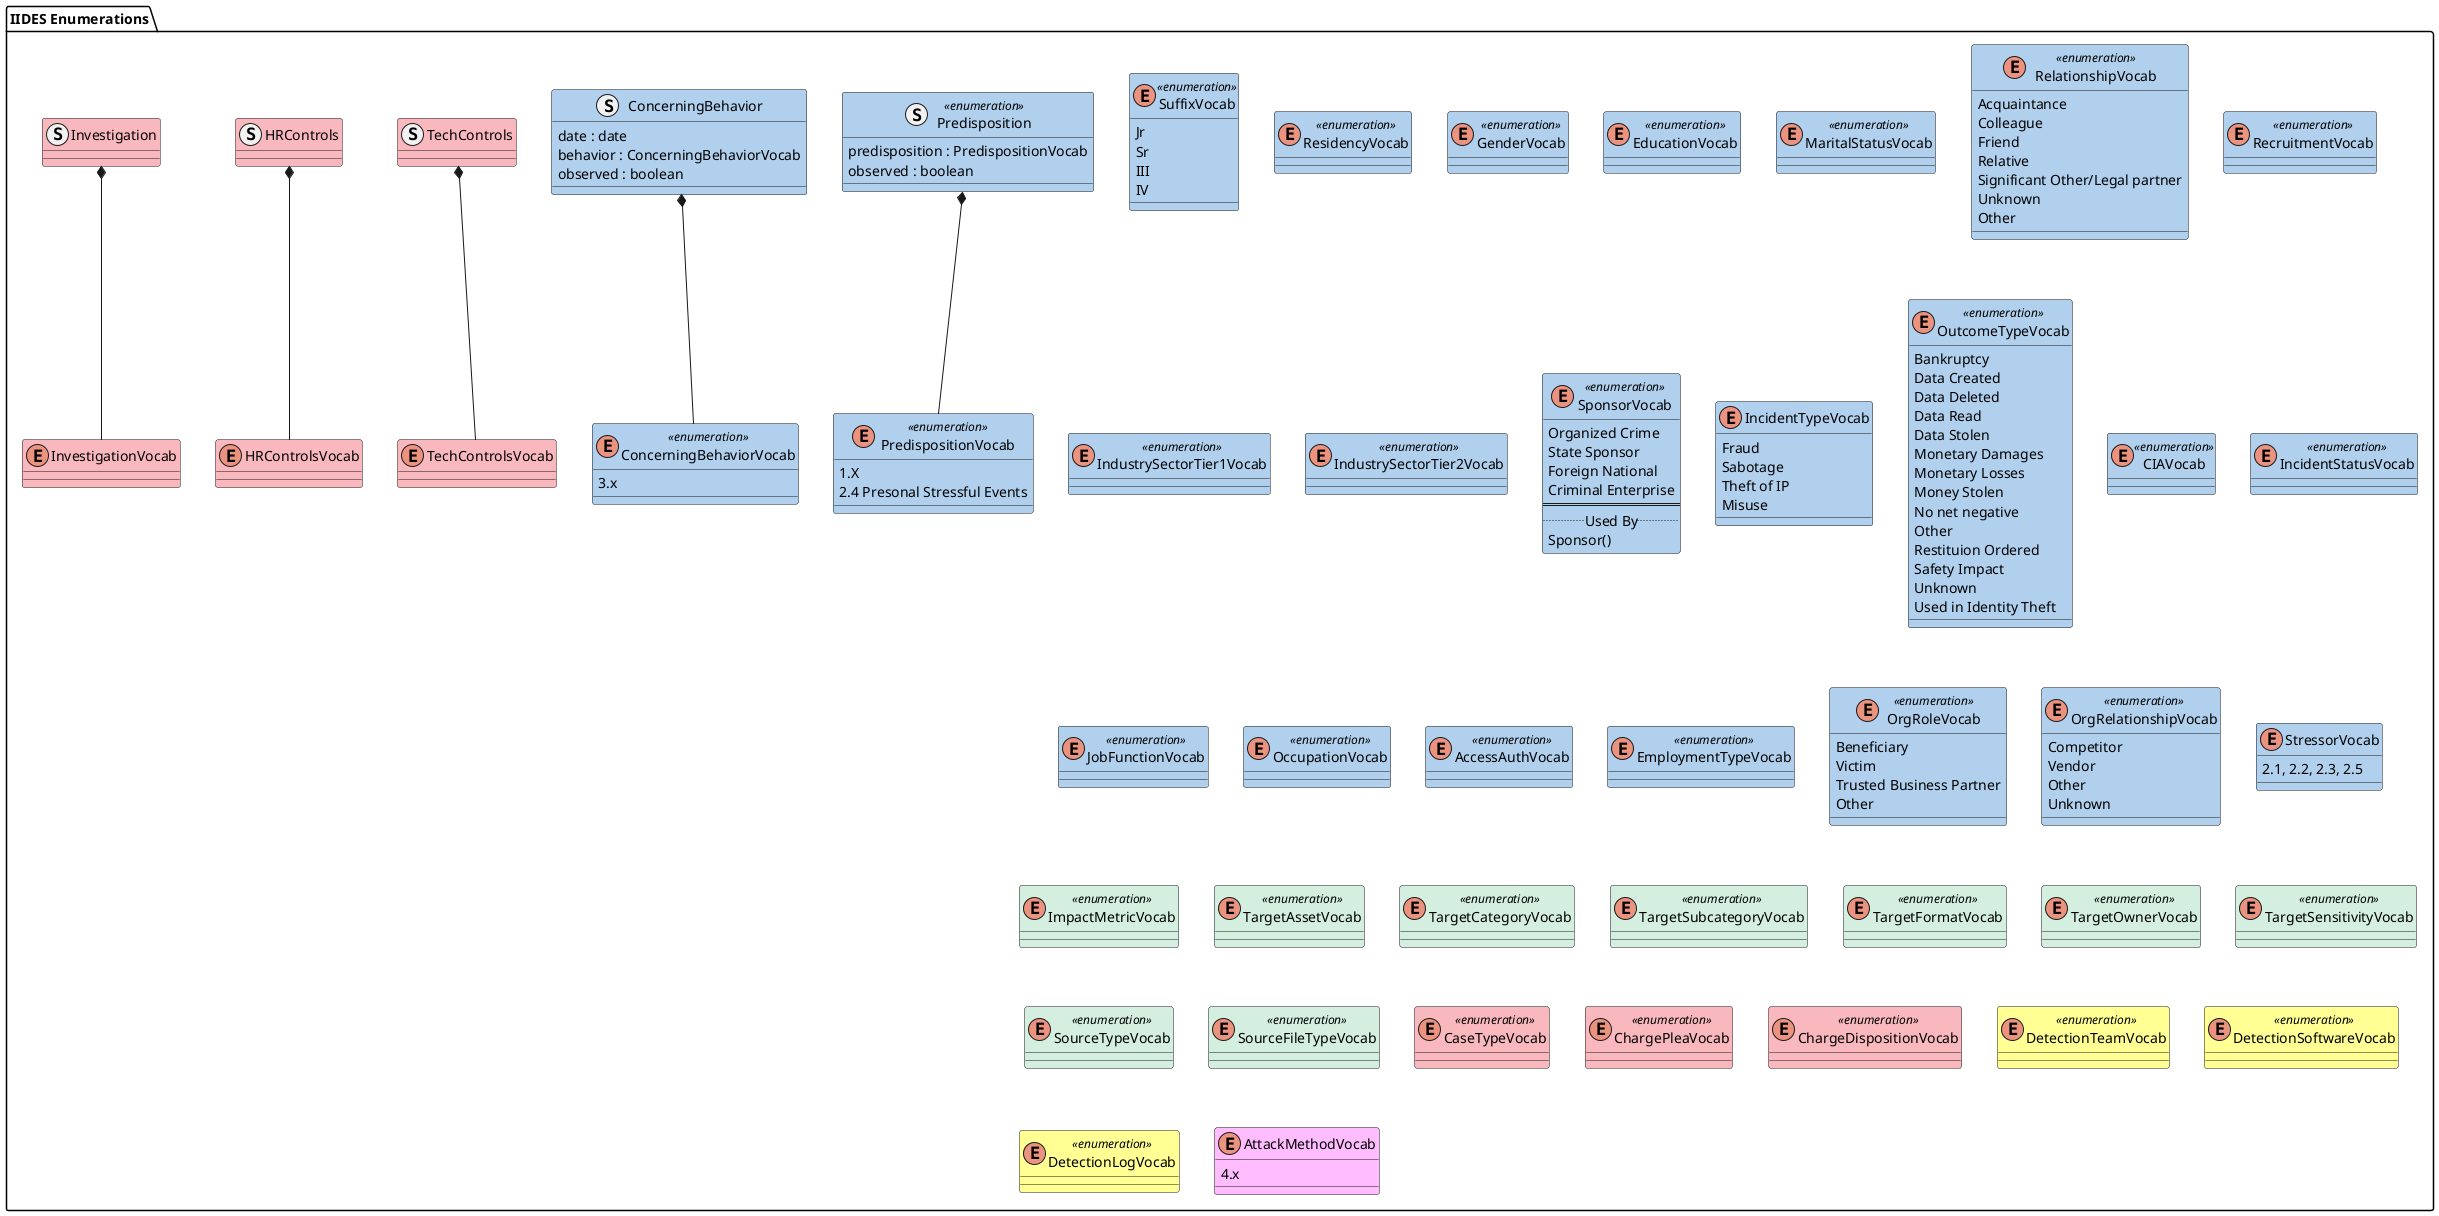 @startuml IIDES_Enumerations
package "IIDES Enumerations" #FFF {

    enum SuffixVocab <<enumeration>> #b0d0ed {
        Jr
        Sr
        III
        IV
    }
    enum ResidencyVocab <<enumeration>> #b0d0ed {}
    enum GenderVocab <<enumeration>> #b0d0ed {}
    enum EducationVocab <<enumeration>> #b0d0ed {}
    enum MaritalStatusVocab <<enumeration>> #b0d0ed {}
    struct Predisposition <<enumeration>> #b0d0ed {
        predisposition : PredispositionVocab
        observed : boolean
    }
    enum PredispositionVocab <<enumeration>> #b0d0ed {
        1.X
        2.4 Presonal Stressful Events
    }
    Predisposition *-- PredispositionVocab
    struct ConcerningBehavior #b0d0ed {
        date : date
        behavior : ConcerningBehaviorVocab
        observed : boolean
    }
    enum ConcerningBehaviorVocab <<enumeration>> #b0d0ed {
        3.x
    }
    ConcerningBehavior *-- ConcerningBehaviorVocab
    enum RelationshipVocab <<enumeration>> #b0d0ed {
        Acquaintance
        Colleague
        Friend
        Relative
        Significant Other/Legal partner
        Unknown
        Other
    }
    enum RecruitmentVocab <<enumeration>> #b0d0ed {}
    enum IndustrySectorTier1Vocab <<enumeration>> #b0d0ed {}
    enum IndustrySectorTier2Vocab <<enumeration>> #b0d0ed {}
    enum SponsorVocab <<enumeration>> #b0d0ed {
        Organized Crime
        State Sponsor
        Foreign National
        Criminal Enterprise
        ==
        ..Used By..
        Sponsor()
    }
    enum IncidentTypeVocab #b0d0ed {
        Fraud
        Sabotage
        Theft of IP
        Misuse
    }
    enum OutcomeTypeVocab <<enumeration>> #b0d0ed {
        Bankruptcy
        Data Created
        Data Deleted
        Data Read
        Data Stolen
        Monetary Damages
        Monetary Losses
        Money Stolen
        No net negative
        Other
        Restituion Ordered
        Safety Impact
        Unknown
        Used in Identity Theft
    }
    enum CIAVocab <<enumeration>> #b0d0ed {}
    enum IncidentStatusVocab <<enumeration>> #b0d0ed {}
    enum JobFunctionVocab <<enumeration>> #b0d0ed {}
    enum OccupationVocab <<enumeration>> #b0d0ed {}
    enum AccessAuthVocab <<enumeration>> #b0d0ed {}
    enum EmploymentTypeVocab <<enumeration>> #b0d0ed {}
    enum OrgRoleVocab <<enumeration>> #b0d0ed {
        Beneficiary
        Victim
        Trusted Business Partner
        Other
    }
    enum OrgRelationshipVocab <<enumeration>> #b0d0ed {
        Competitor
        Vendor
        Other
        Unknown
    }
    enum StressorVocab #b0d0ed {
        2.1, 2.2, 2.3, 2.5
    }

    enum ImpactMetricVocab <<enumeration>> #D4EFDF {}
    enum TargetAssetVocab <<enumeration>> #D4EFDF {}
    enum TargetCategoryVocab <<enumeration>> #D4EFDF {}
    enum TargetSubcategoryVocab <<enumeration>> #D4EFDF {}
    enum TargetFormatVocab <<enumeration>> #D4EFDF {}
    enum TargetOwnerVocab <<enumeration>> #D4EFDF {}
    enum TargetSensitivityVocab <<enumeration>> #D4EFDF {}
    enum SourceTypeVocab <<enumeration>> #D4EFDF {}
    enum SourceFileTypeVocab <<enumeration>> #D4EFDF {}

    enum CaseTypeVocab <<enumeration>> #f9b8bd {}
    enum ChargePleaVocab <<enumeration>> #f9b8bd {}
    enum ChargeDispositionVocab <<enumeration>> #f9b8bd {}

    enum DetectionTeamVocab <<enumeration>> #FFFF94 {}
    enum DetectionSoftwareVocab <<enumeration>> #FFFF94 {}
    enum DetectionLogVocab <<enumeration>> #FFFF94 {}

    struct TechControls #f9b8bd {}
    enum TechControlsVocab #f9b8bd {}
    TechControls *-- TechControlsVocab
    struct HRControls #f9b8bd {}
    enum HRControlsVocab #f9b8bd {}
    HRControls *-- HRControlsVocab
    struct Investigation #f9b8bd {}
    enum InvestigationVocab #f9b8bd {}
    Investigation *-- InvestigationVocab

    enum AttackMethodVocab #FFBCFF {
        4.x
    }
}
@enduml